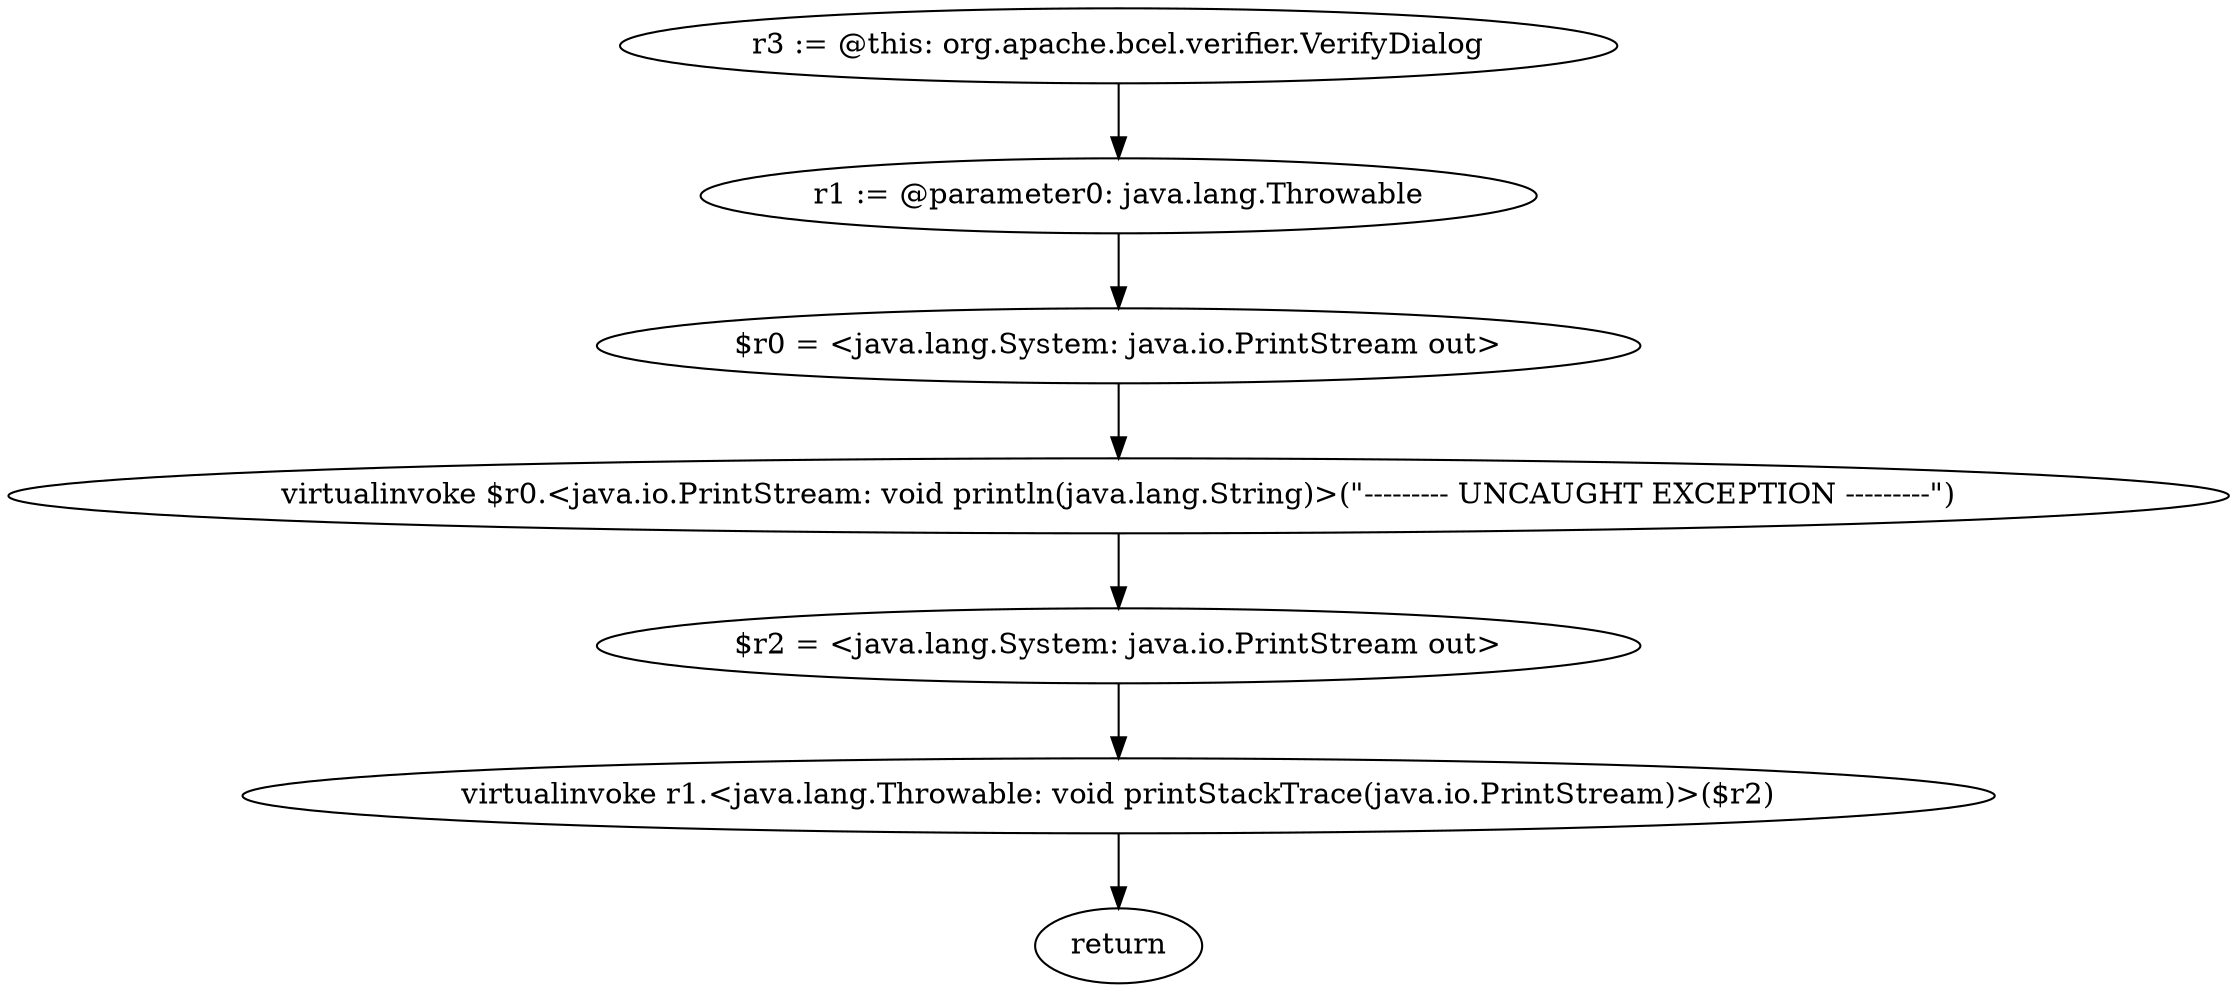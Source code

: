 digraph "unitGraph" {
    "r3 := @this: org.apache.bcel.verifier.VerifyDialog"
    "r1 := @parameter0: java.lang.Throwable"
    "$r0 = <java.lang.System: java.io.PrintStream out>"
    "virtualinvoke $r0.<java.io.PrintStream: void println(java.lang.String)>(\"--------- UNCAUGHT EXCEPTION ---------\")"
    "$r2 = <java.lang.System: java.io.PrintStream out>"
    "virtualinvoke r1.<java.lang.Throwable: void printStackTrace(java.io.PrintStream)>($r2)"
    "return"
    "r3 := @this: org.apache.bcel.verifier.VerifyDialog"->"r1 := @parameter0: java.lang.Throwable";
    "r1 := @parameter0: java.lang.Throwable"->"$r0 = <java.lang.System: java.io.PrintStream out>";
    "$r0 = <java.lang.System: java.io.PrintStream out>"->"virtualinvoke $r0.<java.io.PrintStream: void println(java.lang.String)>(\"--------- UNCAUGHT EXCEPTION ---------\")";
    "virtualinvoke $r0.<java.io.PrintStream: void println(java.lang.String)>(\"--------- UNCAUGHT EXCEPTION ---------\")"->"$r2 = <java.lang.System: java.io.PrintStream out>";
    "$r2 = <java.lang.System: java.io.PrintStream out>"->"virtualinvoke r1.<java.lang.Throwable: void printStackTrace(java.io.PrintStream)>($r2)";
    "virtualinvoke r1.<java.lang.Throwable: void printStackTrace(java.io.PrintStream)>($r2)"->"return";
}
